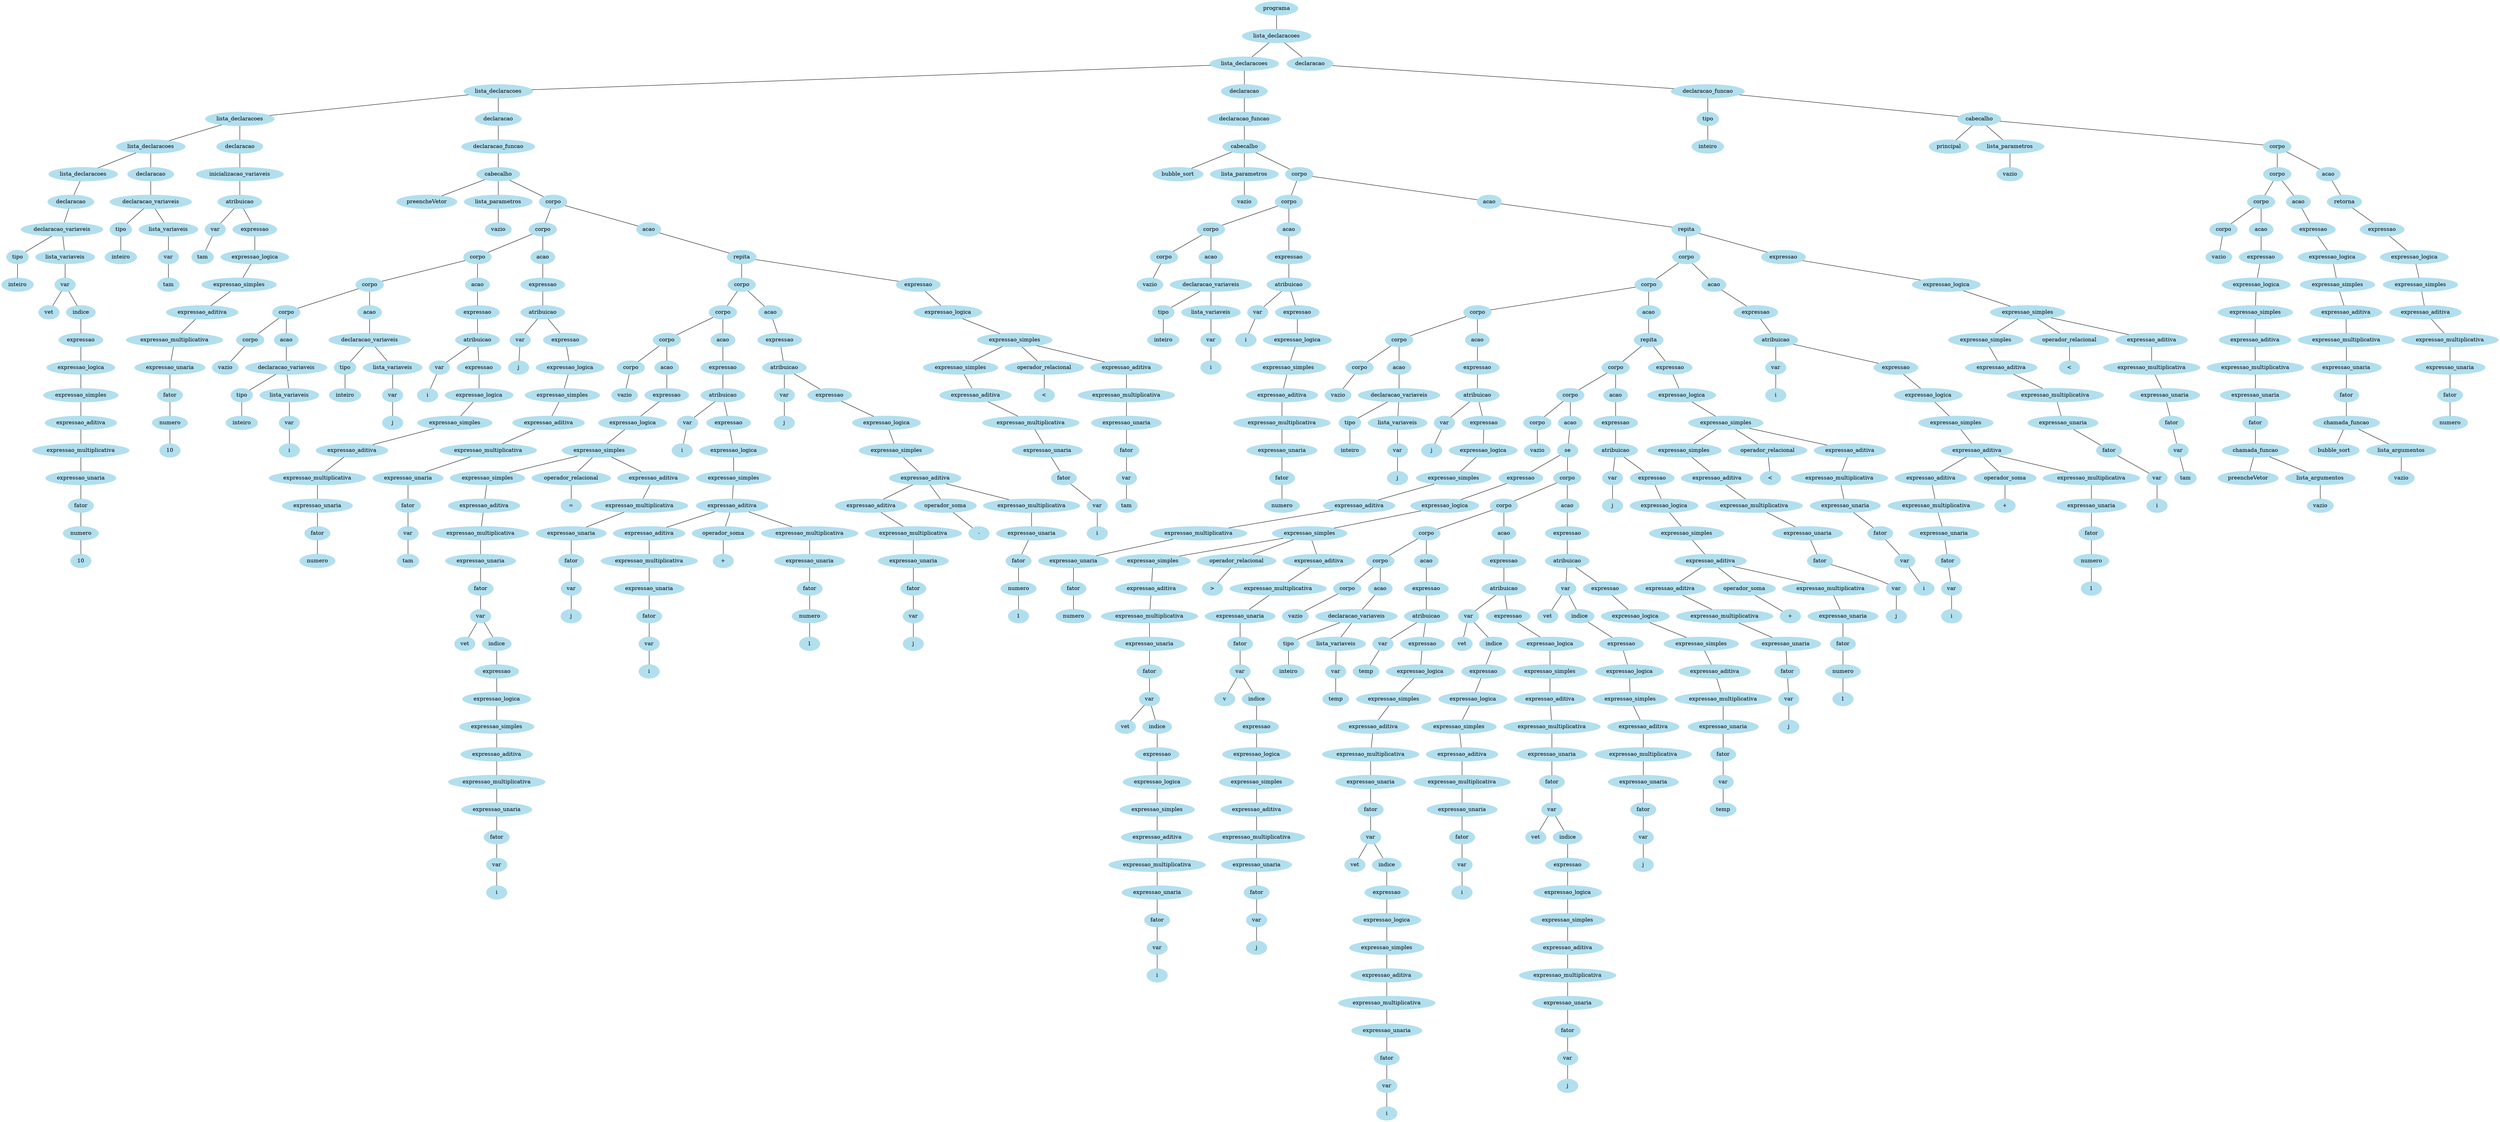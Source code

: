 strict graph G {
	node [color=lightblue2 style=filled]
	58071056 [label=programa]
	58133392 [label=lista_declaracoes]
	58071056 -- 58133392
	58133392 [label=lista_declaracoes]
	58072368 [label=lista_declaracoes]
	58133392 -- 58072368
	58072368 [label=lista_declaracoes]
	57978576 [label=lista_declaracoes]
	58072368 -- 57978576
	57978576 [label=lista_declaracoes]
	57976272 [label=lista_declaracoes]
	57978576 -- 57976272
	57976272 [label=lista_declaracoes]
	57976880 [label=lista_declaracoes]
	57976272 -- 57976880
	57976880 [label=lista_declaracoes]
	57976528 [label=lista_declaracoes]
	57976880 -- 57976528
	57976528 [label=lista_declaracoes]
	57582896 [label=declaracao]
	57976528 -- 57582896
	57582896 [label=declaracao]
	57976624 [label=declaracao_variaveis]
	57582896 -- 57976624
	57976624 [label=declaracao_variaveis]
	56146576 [label=tipo]
	57976624 -- 56146576
	1722775208 [label=inteiro]
	56146576 -- 1722775208
	56146576 [label=tipo]
	57976080 [label=lista_variaveis]
	57976624 -- 57976080
	57976080 [label=lista_variaveis]
	57976176 [label=var]
	57976080 -- 57976176
	1741196009 [label=vet]
	57976176 -- 1741196009
	57976176 [label=var]
	57976464 [label=indice]
	57976176 -- 57976464
	57976464 [label=indice]
	57976432 [label=expressao]
	57976464 -- 57976432
	57976432 [label=expressao]
	57976400 [label=expressao_logica]
	57976432 -- 57976400
	57976400 [label=expressao_logica]
	57976368 [label=expressao_simples]
	57976400 -- 57976368
	57976368 [label=expressao_simples]
	57976336 [label=expressao_aditiva]
	57976368 -- 57976336
	57976336 [label=expressao_aditiva]
	57976304 [label=expressao_multiplicativa]
	57976336 -- 57976304
	57976304 [label=expressao_multiplicativa]
	57976208 [label=expressao_unaria]
	57976304 -- 57976208
	57976208 [label=expressao_unaria]
	57976240 [label=fator]
	57976208 -- 57976240
	57976240 [label=fator]
	57582864 [label=numero]
	57976240 -- 57582864
	176222673618 [label=10]
	57582864 -- 176222673618
	57582864 [label=numero]
	57975984 [label=declaracao]
	57976880 -- 57975984
	57975984 [label=declaracao]
	57976720 [label=declaracao_variaveis]
	57975984 -- 57976720
	57976720 [label=declaracao_variaveis]
	57976144 [label=tipo]
	57976720 -- 57976144
	1741075927 [label=inteiro]
	57976144 -- 1741075927
	57976144 [label=tipo]
	57976656 [label=lista_variaveis]
	57976720 -- 57976656
	57976656 [label=lista_variaveis]
	57976592 [label=var]
	57976656 -- 57976592
	1741081288 [label=tam]
	57976592 -- 1741081288
	57976592 [label=var]
	57977296 [label=declaracao]
	57976272 -- 57977296
	57977296 [label=declaracao]
	57976816 [label=inicializacao_variaveis]
	57977296 -- 57976816
	57976816 [label=inicializacao_variaveis]
	57976976 [label=atribuicao]
	57976816 -- 57976976
	57976976 [label=atribuicao]
	57976048 [label=var]
	57976976 -- 57976048
	1741077607 [label=tam]
	57976048 -- 1741077607
	57976048 [label=var]
	57977200 [label=expressao]
	57976976 -- 57977200
	57977200 [label=expressao]
	57977168 [label=expressao_logica]
	57977200 -- 57977168
	57977168 [label=expressao_logica]
	57977136 [label=expressao_simples]
	57977168 -- 57977136
	57977136 [label=expressao_simples]
	57977072 [label=expressao_aditiva]
	57977136 -- 57977072
	57977072 [label=expressao_aditiva]
	57977040 [label=expressao_multiplicativa]
	57977072 -- 57977040
	57977040 [label=expressao_multiplicativa]
	57977008 [label=expressao_unaria]
	57977040 -- 57977008
	57977008 [label=expressao_unaria]
	57976944 [label=fator]
	57977008 -- 57976944
	57976944 [label=fator]
	57976848 [label=numero]
	57976944 -- 57976848
	176264493614 [label=10]
	57976848 -- 176264493614
	57976848 [label=numero]
	57977424 [label=declaracao]
	57978576 -- 57977424
	57977424 [label=declaracao]
	57977104 [label=declaracao_funcao]
	57977424 -- 57977104
	57977104 [label=declaracao_funcao]
	57978480 [label=cabecalho]
	57977104 -- 57978480
	1740341365 [label=preencheVetor]
	57978480 -- 1740341365
	57978480 [label=cabecalho]
	57976752 [label=lista_parametros]
	57978480 -- 57976752
	57976752 [label=lista_parametros]
	57976496 [label=vazio]
	57976752 -- 57976496
	57976496 [label=vazio]
	58071760 [label=corpo]
	57978480 -- 58071760
	58071760 [label=corpo]
	57978832 [label=corpo]
	58071760 -- 57978832
	57978832 [label=corpo]
	57978416 [label=corpo]
	57978832 -- 57978416
	57978416 [label=corpo]
	57977968 [label=corpo]
	57978416 -- 57977968
	57977968 [label=corpo]
	57977776 [label=corpo]
	57977968 -- 57977776
	57977776 [label=corpo]
	57977264 [label=corpo]
	57977776 -- 57977264
	57977264 [label=corpo]
	57977552 [label=vazio]
	57977264 -- 57977552
	57977552 [label=vazio]
	57977616 [label=acao]
	57977776 -- 57977616
	57977616 [label=acao]
	57977360 [label=declaracao_variaveis]
	57977616 -- 57977360
	57977360 [label=declaracao_variaveis]
	57977456 [label=tipo]
	57977360 -- 57977456
	17414719213 [label=inteiro]
	57977456 -- 17414719213
	57977456 [label=tipo]
	57977392 [label=lista_variaveis]
	57977360 -- 57977392
	57977392 [label=lista_variaveis]
	57977520 [label=var]
	57977392 -- 57977520
	16856823214 [label=i]
	57977520 -- 16856823214
	57977520 [label=var]
	57977744 [label=acao]
	57977968 -- 57977744
	57977744 [label=acao]
	57977808 [label=declaracao_variaveis]
	57977744 -- 57977808
	57977808 [label=declaracao_variaveis]
	57977584 [label=tipo]
	57977808 -- 57977584
	17414743212 [label=inteiro]
	57977584 -- 17414743212
	57977584 [label=tipo]
	57977872 [label=lista_variaveis]
	57977808 -- 57977872
	57977872 [label=lista_variaveis]
	57977712 [label=var]
	57977872 -- 57977712
	17146187213 [label=j]
	57977712 -- 17146187213
	57977712 [label=var]
	57978384 [label=acao]
	57978416 -- 57978384
	57978384 [label=acao]
	57977904 [label=expressao]
	57978384 -- 57977904
	57977904 [label=expressao]
	57978320 [label=atribuicao]
	57977904 -- 57978320
	57978320 [label=atribuicao]
	57977648 [label=var]
	57978320 -- 57977648
	16856784012 [label=i]
	57977648 -- 16856784012
	57977648 [label=var]
	57978288 [label=expressao]
	57978320 -- 57978288
	57978288 [label=expressao]
	57978256 [label=expressao_logica]
	57978288 -- 57978256
	57978256 [label=expressao_logica]
	57978224 [label=expressao_simples]
	57978256 -- 57978224
	57978224 [label=expressao_simples]
	57978192 [label=expressao_aditiva]
	57978224 -- 57978192
	57978192 [label=expressao_aditiva]
	57978128 [label=expressao_multiplicativa]
	57978192 -- 57978128
	57978128 [label=expressao_multiplicativa]
	57978000 [label=expressao_unaria]
	57978128 -- 57978000
	57978000 [label=expressao_unaria]
	57978096 [label=fator]
	57978000 -- 57978096
	57978096 [label=fator]
	57977936 [label=numero]
	57978096 -- 57977936
	57977936 [label=numero]
	57978864 [label=acao]
	57978832 -- 57978864
	57978864 [label=acao]
	57978352 [label=expressao]
	57978864 -- 57978352
	57978352 [label=expressao]
	57978800 [label=atribuicao]
	57978352 -- 57978800
	57978800 [label=atribuicao]
	57977840 [label=var]
	57978800 -- 57977840
	17146192011 [label=j]
	57977840 -- 17146192011
	57977840 [label=var]
	57978768 [label=expressao]
	57978800 -- 57978768
	57978768 [label=expressao]
	57978736 [label=expressao_logica]
	57978768 -- 57978736
	57978736 [label=expressao_logica]
	57978704 [label=expressao_simples]
	57978736 -- 57978704
	57978704 [label=expressao_simples]
	57978672 [label=expressao_aditiva]
	57978704 -- 57978672
	57978672 [label=expressao_aditiva]
	57978640 [label=expressao_multiplicativa]
	57978672 -- 57978640
	57978640 [label=expressao_multiplicativa]
	57978032 [label=expressao_unaria]
	57978640 -- 57978032
	57978032 [label=expressao_unaria]
	57978512 [label=fator]
	57978032 -- 57978512
	57978512 [label=fator]
	57978160 [label=var]
	57978512 -- 57978160
	17414943218 [label=tam]
	57978160 -- 17414943218
	57978160 [label=var]
	57978608 [label=acao]
	58071760 -- 57978608
	57978608 [label=acao]
	58071824 [label=repita]
	57978608 -- 58071824
	58071824 [label=repita]
	58071248 [label=corpo]
	58071824 -- 58071248
	58071248 [label=corpo]
	58070640 [label=corpo]
	58071248 -- 58070640
	58070640 [label=corpo]
	58069680 [label=corpo]
	58070640 -- 58069680
	58069680 [label=corpo]
	57978448 [label=corpo]
	58069680 -- 57978448
	57978448 [label=corpo]
	57978064 [label=vazio]
	57978448 -- 57978064
	57978064 [label=vazio]
	58069968 [label=acao]
	58069680 -- 58069968
	58069968 [label=acao]
	58069936 [label=expressao]
	58069968 -- 58069936
	58069936 [label=expressao]
	58069648 [label=expressao_logica]
	58069936 -- 58069648
	58069648 [label=expressao_logica]
	58069872 [label=expressao_simples]
	58069648 -- 58069872
	58069872 [label=expressao_simples]
	58069264 [label=expressao_simples]
	58069872 -- 58069264
	58069264 [label=expressao_simples]
	58069520 [label=expressao_aditiva]
	58069264 -- 58069520
	58069520 [label=expressao_aditiva]
	58069488 [label=expressao_multiplicativa]
	58069520 -- 58069488
	58069488 [label=expressao_multiplicativa]
	58069584 [label=expressao_unaria]
	58069488 -- 58069584
	58069584 [label=expressao_unaria]
	58069104 [label=fator]
	58069584 -- 58069104
	58069104 [label=fator]
	58069200 [label=var]
	58069104 -- 58069200
	17433108021 [label=vet]
	58069200 -- 17433108021
	58069200 [label=var]
	58069456 [label=indice]
	58069200 -- 58069456
	58069456 [label=indice]
	58069424 [label=expressao]
	58069456 -- 58069424
	58069424 [label=expressao]
	58069392 [label=expressao_logica]
	58069424 -- 58069392
	58069392 [label=expressao_logica]
	58069360 [label=expressao_simples]
	58069392 -- 58069360
	58069360 [label=expressao_simples]
	58069328 [label=expressao_aditiva]
	58069360 -- 58069328
	58069328 [label=expressao_aditiva]
	58069296 [label=expressao_multiplicativa]
	58069328 -- 58069296
	58069296 [label=expressao_multiplicativa]
	58069168 [label=expressao_unaria]
	58069296 -- 58069168
	58069168 [label=expressao_unaria]
	58069232 [label=fator]
	58069168 -- 58069232
	58069232 [label=fator]
	58069040 [label=var]
	58069232 -- 58069040
	16866099230 [label=i]
	58069040 -- 16866099230
	58069040 [label=var]
	58069616 [label=operador_relacional]
	58069872 -- 58069616
	16886397616 [label="="]
	58069616 -- 16886397616
	58069616 [label=operador_relacional]
	58069840 [label=expressao_aditiva]
	58069872 -- 58069840
	58069840 [label=expressao_aditiva]
	58069776 [label=expressao_multiplicativa]
	58069840 -- 58069776
	58069776 [label=expressao_multiplicativa]
	58069744 [label=expressao_unaria]
	58069776 -- 58069744
	58069744 [label=expressao_unaria]
	58069712 [label=fator]
	58069744 -- 58069712
	58069712 [label=fator]
	58069552 [label=var]
	58069712 -- 58069552
	17155455220 [label=j]
	58069552 -- 17155455220
	58069552 [label=var]
	58070608 [label=acao]
	58070640 -- 58070608
	58070608 [label=acao]
	58070032 [label=expressao]
	58070608 -- 58070032
	58070032 [label=expressao]
	58070320 [label=atribuicao]
	58070032 -- 58070320
	58070320 [label=atribuicao]
	58069136 [label=var]
	58070320 -- 58069136
	16865960814 [label=i]
	58069136 -- 16865960814
	58069136 [label=var]
	58070576 [label=expressao]
	58070320 -- 58070576
	58070576 [label=expressao]
	58070544 [label=expressao_logica]
	58070576 -- 58070544
	58070544 [label=expressao_logica]
	58070288 [label=expressao_simples]
	58070544 -- 58070288
	58070288 [label=expressao_simples]
	58070480 [label=expressao_aditiva]
	58070288 -- 58070480
	58070480 [label=expressao_aditiva]
	58070224 [label=expressao_aditiva]
	58070480 -- 58070224
	58070224 [label=expressao_aditiva]
	58070192 [label=expressao_multiplicativa]
	58070224 -- 58070192
	58070192 [label=expressao_multiplicativa]
	58069904 [label=expressao_unaria]
	58070192 -- 58069904
	58069904 [label=expressao_unaria]
	58070128 [label=fator]
	58069904 -- 58070128
	58070128 [label=fator]
	58069808 [label=var]
	58070128 -- 58069808
	16866116022 [label=i]
	58069808 -- 16866116022
	58069808 [label=var]
	58070256 [label=operador_soma]
	58070480 -- 58070256
	17167695218 [label="+"]
	58070256 -- 17167695218
	58070256 [label=operador_soma]
	58070416 [label=expressao_multiplicativa]
	58070480 -- 58070416
	58070416 [label=expressao_multiplicativa]
	58070384 [label=expressao_unaria]
	58070416 -- 58070384
	58070384 [label=expressao_unaria]
	58070352 [label=fator]
	58070384 -- 58070352
	58070352 [label=fator]
	58070160 [label=numero]
	58070352 -- 58070160
	176273886421 [label=1]
	58070160 -- 176273886421
	58070160 [label=numero]
	58071216 [label=acao]
	58071248 -- 58071216
	58071216 [label=acao]
	58070512 [label=expressao]
	58071216 -- 58070512
	58070512 [label=expressao]
	58070928 [label=atribuicao]
	58070512 -- 58070928
	58070928 [label=atribuicao]
	58070000 [label=var]
	58070928 -- 58070000
	17155440013 [label=j]
	58070000 -- 17155440013
	58070000 [label=var]
	58071184 [label=expressao]
	58070928 -- 58071184
	58071184 [label=expressao]
	58071152 [label=expressao_logica]
	58071184 -- 58071152
	58071152 [label=expressao_logica]
	58070896 [label=expressao_simples]
	58071152 -- 58070896
	58070896 [label=expressao_simples]
	58071088 [label=expressao_aditiva]
	58070896 -- 58071088
	58071088 [label=expressao_aditiva]
	58070832 [label=expressao_aditiva]
	58071088 -- 58070832
	58070832 [label=expressao_aditiva]
	58070800 [label=expressao_multiplicativa]
	58070832 -- 58070800
	58070800 [label=expressao_multiplicativa]
	58070064 [label=expressao_unaria]
	58070800 -- 58070064
	58070064 [label=expressao_unaria]
	58070736 [label=fator]
	58070064 -- 58070736
	58070736 [label=fator]
	58070448 [label=var]
	58070736 -- 58070448
	17155552821 [label=j]
	58070448 -- 17155552821
	58070448 [label=var]
	58070864 [label=operador_soma]
	58071088 -- 58070864
	16866196017 [label="-"]
	58070864 -- 16866196017
	58070864 [label=operador_soma]
	58071024 [label=expressao_multiplicativa]
	58071088 -- 58071024
	58071024 [label=expressao_multiplicativa]
	58070992 [label=expressao_unaria]
	58071024 -- 58070992
	58070992 [label=expressao_unaria]
	58070960 [label=fator]
	58070992 -- 58070960
	58070960 [label=fator]
	58070768 [label=numero]
	58070960 -- 58070768
	176273947220 [label=1]
	58070768 -- 176273947220
	58070768 [label=numero]
	58071792 [label=expressao]
	58071824 -- 58071792
	58071792 [label=expressao]
	58071440 [label=expressao_logica]
	58071792 -- 58071440
	58071440 [label=expressao_logica]
	58071728 [label=expressao_simples]
	58071440 -- 58071728
	58071728 [label=expressao_simples]
	58071376 [label=expressao_simples]
	58071728 -- 58071376
	58071376 [label=expressao_simples]
	58071344 [label=expressao_aditiva]
	58071376 -- 58071344
	58071344 [label=expressao_aditiva]
	58070672 [label=expressao_multiplicativa]
	58071344 -- 58070672
	58070672 [label=expressao_multiplicativa]
	58071120 [label=expressao_unaria]
	58070672 -- 58071120
	58071120 [label=expressao_unaria]
	58071280 [label=fator]
	58071120 -- 58071280
	58071280 [label=fator]
	58070096 [label=var]
	58071280 -- 58070096
	16866068817 [label=i]
	58070096 -- 16866068817
	58070096 [label=var]
	58071408 [label=operador_relacional]
	58071728 -- 58071408
	17186840012 [label="<"]
	58071408 -- 17186840012
	58071408 [label=operador_relacional]
	58071696 [label=expressao_aditiva]
	58071728 -- 58071696
	58071696 [label=expressao_aditiva]
	58071664 [label=expressao_multiplicativa]
	58071696 -- 58071664
	58071664 [label=expressao_multiplicativa]
	58071568 [label=expressao_unaria]
	58071664 -- 58071568
	58071568 [label=expressao_unaria]
	58071504 [label=fator]
	58071568 -- 58071504
	58071504 [label=fator]
	58071312 [label=var]
	58071504 -- 58071312
	17433549616 [label=tam]
	58071312 -- 17433549616
	58071312 [label=var]
	58071472 [label=declaracao]
	58072368 -- 58071472
	58071472 [label=declaracao]
	58071888 [label=declaracao_funcao]
	58071472 -- 58071888
	58071888 [label=declaracao_funcao]
	58072304 [label=cabecalho]
	58071888 -- 58072304
	1743319204 [label=bubble_sort]
	58072304 -- 1743319204
	58072304 [label=cabecalho]
	57977232 [label=lista_parametros]
	58072304 -- 57977232
	57977232 [label=lista_parametros]
	57976912 [label=vazio]
	57977232 -- 57976912
	57976912 [label=vazio]
	58133232 [label=corpo]
	58072304 -- 58133232
	58133232 [label=corpo]
	58072688 [label=corpo]
	58133232 -- 58072688
	58072688 [label=corpo]
	58072208 [label=corpo]
	58072688 -- 58072208
	58072208 [label=corpo]
	58071856 [label=corpo]
	58072208 -- 58071856
	58071856 [label=corpo]
	58072016 [label=vazio]
	58071856 -- 58072016
	58072016 [label=vazio]
	58072080 [label=acao]
	58072208 -- 58072080
	58072080 [label=acao]
	58071632 [label=declaracao_variaveis]
	58072080 -- 58071632
	58071632 [label=declaracao_variaveis]
	58071920 [label=tipo]
	58071632 -- 58071920
	17436451210 [label=inteiro]
	58071920 -- 17436451210
	58071920 [label=tipo]
	58071600 [label=lista_variaveis]
	58071632 -- 58071600
	58071600 [label=lista_variaveis]
	58071984 [label=var]
	58071600 -- 58071984
	16869100811 [label=i]
	58071984 -- 16869100811
	58071984 [label=var]
	58072656 [label=acao]
	58072688 -- 58072656
	58072656 [label=acao]
	58072144 [label=expressao]
	58072656 -- 58072144
	58072144 [label=expressao]
	58072592 [label=atribuicao]
	58072144 -- 58072592
	58072592 [label=atribuicao]
	58072048 [label=var]
	58072592 -- 58072048
	16869111210 [label=i]
	58072048 -- 16869111210
	58072048 [label=var]
	58072560 [label=expressao]
	58072592 -- 58072560
	58072560 [label=expressao]
	58072528 [label=expressao_logica]
	58072560 -- 58072528
	58072528 [label=expressao_logica]
	58072496 [label=expressao_simples]
	58072528 -- 58072496
	58072496 [label=expressao_simples]
	58072464 [label=expressao_aditiva]
	58072496 -- 58072464
	58072464 [label=expressao_aditiva]
	58072432 [label=expressao_multiplicativa]
	58072464 -- 58072432
	58072432 [label=expressao_multiplicativa]
	58072240 [label=expressao_unaria]
	58072432 -- 58072240
	58072240 [label=expressao_unaria]
	58072336 [label=fator]
	58072240 -- 58072336
	58072336 [label=fator]
	58072176 [label=numero]
	58072336 -- 58072176
	58072176 [label=numero]
	58072400 [label=acao]
	58133232 -- 58072400
	58072400 [label=acao]
	58133296 [label=repita]
	58072400 -- 58133296
	58133296 [label=repita]
	58132720 [label=corpo]
	58133296 -- 58132720
	58132720 [label=corpo]
	58132080 [label=corpo]
	58132720 -- 58132080
	58132080 [label=corpo]
	58118576 [label=corpo]
	58132080 -- 58118576
	58118576 [label=corpo]
	58073008 [label=corpo]
	58118576 -- 58073008
	58073008 [label=corpo]
	58072272 [label=corpo]
	58073008 -- 58072272
	58072272 [label=corpo]
	58072112 [label=vazio]
	58072272 -- 58072112
	58072112 [label=vazio]
	58072816 [label=acao]
	58073008 -- 58072816
	58072816 [label=acao]
	58072880 [label=declaracao_variaveis]
	58072816 -- 58072880
	58072880 [label=declaracao_variaveis]
	58072624 [label=tipo]
	58072880 -- 58072624
	17436626414 [label=inteiro]
	58072624 -- 17436626414
	58072624 [label=tipo]
	58072912 [label=lista_variaveis]
	58072880 -- 58072912
	58072912 [label=lista_variaveis]
	58072752 [label=var]
	58072912 -- 58072752
	17158578415 [label=j]
	58072752 -- 17158578415
	58072752 [label=var]
	58118544 [label=acao]
	58118576 -- 58118544
	58118544 [label=acao]
	58072944 [label=expressao]
	58118544 -- 58072944
	58072944 [label=expressao]
	58118480 [label=atribuicao]
	58072944 -- 58118480
	58118480 [label=atribuicao]
	58072784 [label=var]
	58118480 -- 58072784
	17158593614 [label=j]
	58072784 -- 17158593614
	58072784 [label=var]
	58118448 [label=expressao]
	58118480 -- 58118448
	58118448 [label=expressao]
	58118416 [label=expressao_logica]
	58118448 -- 58118416
	58118416 [label=expressao_logica]
	58118384 [label=expressao_simples]
	58118416 -- 58118384
	58118384 [label=expressao_simples]
	58118352 [label=expressao_aditiva]
	58118384 -- 58118352
	58118352 [label=expressao_aditiva]
	58118320 [label=expressao_multiplicativa]
	58118352 -- 58118320
	58118320 [label=expressao_multiplicativa]
	58073040 [label=expressao_unaria]
	58118320 -- 58073040
	58073040 [label=expressao_unaria]
	58118224 [label=fator]
	58073040 -- 58118224
	58118224 [label=fator]
	58072976 [label=numero]
	58118224 -- 58072976
	58072976 [label=numero]
	58118288 [label=acao]
	58132080 -- 58118288
	58118288 [label=acao]
	58132144 [label=repita]
	58118288 -- 58132144
	58132144 [label=repita]
	58131632 [label=corpo]
	58132144 -- 58131632
	58131632 [label=corpo]
	58119280 [label=corpo]
	58131632 -- 58119280
	58119280 [label=corpo]
	58073072 [label=corpo]
	58119280 -- 58073072
	58073072 [label=corpo]
	58072848 [label=vazio]
	58073072 -- 58072848
	58072848 [label=vazio]
	58118640 [label=acao]
	58119280 -- 58118640
	58118640 [label=acao]
	58121456 [label=se]
	58118640 -- 58121456
	58121456 [label=se]
	58119824 [label=expressao]
	58121456 -- 58119824
	58119824 [label=expressao]
	58119248 [label=expressao_logica]
	58119824 -- 58119248
	58119248 [label=expressao_logica]
	58119440 [label=expressao_simples]
	58119248 -- 58119440
	58119440 [label=expressao_simples]
	58118864 [label=expressao_simples]
	58119440 -- 58118864
	58118864 [label=expressao_simples]
	58119120 [label=expressao_aditiva]
	58118864 -- 58119120
	58119120 [label=expressao_aditiva]
	58119088 [label=expressao_multiplicativa]
	58119120 -- 58119088
	58119088 [label=expressao_multiplicativa]
	58119184 [label=expressao_unaria]
	58119088 -- 58119184
	58119184 [label=expressao_unaria]
	58118736 [label=fator]
	58119184 -- 58118736
	58118736 [label=fator]
	58118800 [label=var]
	58118736 -- 58118800
	17445944824 [label=vet]
	58118800 -- 17445944824
	58118800 [label=var]
	58119056 [label=indice]
	58118800 -- 58119056
	58119056 [label=indice]
	58119024 [label=expressao]
	58119056 -- 58119024
	58119024 [label=expressao]
	58118992 [label=expressao_logica]
	58119024 -- 58118992
	58118992 [label=expressao_logica]
	58118960 [label=expressao_simples]
	58118992 -- 58118960
	58118960 [label=expressao_simples]
	58118928 [label=expressao_aditiva]
	58118960 -- 58118928
	58118928 [label=expressao_aditiva]
	58118896 [label=expressao_multiplicativa]
	58118928 -- 58118896
	58118896 [label=expressao_multiplicativa]
	58118704 [label=expressao_unaria]
	58118896 -- 58118704
	58118704 [label=expressao_unaria]
	58118832 [label=fator]
	58118704 -- 58118832
	58118832 [label=fator]
	58118512 [label=var]
	58118832 -- 58118512
	16873937633 [label=i]
	58118512 -- 16873937633
	58118512 [label=var]
	58119216 [label=operador_relacional]
	58119440 -- 58119216
	17194547219 [label=">"]
	58119216 -- 17194547219
	58119216 [label=operador_relacional]
	58119696 [label=expressao_aditiva]
	58119440 -- 58119696
	58119696 [label=expressao_aditiva]
	58119664 [label=expressao_multiplicativa]
	58119696 -- 58119664
	58119664 [label=expressao_multiplicativa]
	58119760 [label=expressao_unaria]
	58119664 -- 58119760
	58119760 [label=expressao_unaria]
	58119312 [label=fator]
	58119760 -- 58119312
	58119312 [label=fator]
	58119376 [label=var]
	58119312 -- 58119376
	16883575223 [label=v]
	58119376 -- 16883575223
	58119376 [label=var]
	58119632 [label=indice]
	58119376 -- 58119632
	58119632 [label=indice]
	58119600 [label=expressao]
	58119632 -- 58119600
	58119600 [label=expressao]
	58119568 [label=expressao_logica]
	58119600 -- 58119568
	58119568 [label=expressao_logica]
	58119536 [label=expressao_simples]
	58119568 -- 58119536
	58119536 [label=expressao_simples]
	58119504 [label=expressao_aditiva]
	58119536 -- 58119504
	58119504 [label=expressao_aditiva]
	58119472 [label=expressao_multiplicativa]
	58119504 -- 58119472
	58119472 [label=expressao_multiplicativa]
	58119344 [label=expressao_unaria]
	58119472 -- 58119344
	58119344 [label=expressao_unaria]
	58119408 [label=fator]
	58119344 -- 58119408
	58119408 [label=fator]
	58119152 [label=var]
	58119408 -- 58119152
	17163382432 [label=j]
	58119152 -- 17163382432
	58119152 [label=var]
	58131120 [label=corpo]
	58121456 -- 58131120
	58131120 [label=corpo]
	58122128 [label=corpo]
	58131120 -- 58122128
	58122128 [label=corpo]
	58121072 [label=corpo]
	58122128 -- 58121072
	58121072 [label=corpo]
	58120272 [label=corpo]
	58121072 -- 58120272
	58120272 [label=corpo]
	58119856 [label=corpo]
	58120272 -- 58119856
	58119856 [label=corpo]
	58119952 [label=vazio]
	58119856 -- 58119952
	58119952 [label=vazio]
	58120016 [label=acao]
	58120272 -- 58120016
	58120016 [label=acao]
	58120080 [label=declaracao_variaveis]
	58120016 -- 58120080
	58120080 [label=declaracao_variaveis]
	58119792 [label=tipo]
	58120080 -- 58119792
	17446128022 [label=inteiro]
	58119792 -- 17446128022
	58119792 [label=tipo]
	58120112 [label=lista_variaveis]
	58120080 -- 58120112
	58120112 [label=lista_variaveis]
	58119920 [label=var]
	58120112 -- 58119920
	17446174423 [label=temp]
	58119920 -- 17446174423
	58119920 [label=var]
	58121040 [label=acao]
	58121072 -- 58121040
	58121040 [label=acao]
	58120240 [label=expressao]
	58121040 -- 58120240
	58120240 [label=expressao]
	58120976 [label=atribuicao]
	58120240 -- 58120976
	58120976 [label=atribuicao]
	58119984 [label=var]
	58120976 -- 58119984
	17446204022 [label=temp]
	58119984 -- 17446204022
	58119984 [label=var]
	58120944 [label=expressao]
	58120976 -- 58120944
	58120944 [label=expressao]
	58120912 [label=expressao_logica]
	58120944 -- 58120912
	58120912 [label=expressao_logica]
	58120528 [label=expressao_simples]
	58120912 -- 58120528
	58120528 [label=expressao_simples]
	58120784 [label=expressao_aditiva]
	58120528 -- 58120784
	58120784 [label=expressao_aditiva]
	58120752 [label=expressao_multiplicativa]
	58120784 -- 58120752
	58120752 [label=expressao_multiplicativa]
	58120880 [label=expressao_unaria]
	58120752 -- 58120880
	58120880 [label=expressao_unaria]
	58120400 [label=fator]
	58120880 -- 58120400
	58120400 [label=fator]
	58120464 [label=var]
	58120400 -- 58120464
	17446329629 [label=vet]
	58120464 -- 17446329629
	58120464 [label=var]
	58120720 [label=indice]
	58120464 -- 58120720
	58120720 [label=indice]
	58120688 [label=expressao]
	58120720 -- 58120688
	58120688 [label=expressao]
	58120656 [label=expressao_logica]
	58120688 -- 58120656
	58120656 [label=expressao_logica]
	58120624 [label=expressao_simples]
	58120656 -- 58120624
	58120624 [label=expressao_simples]
	58120592 [label=expressao_aditiva]
	58120624 -- 58120592
	58120592 [label=expressao_aditiva]
	58120560 [label=expressao_multiplicativa]
	58120592 -- 58120560
	58120560 [label=expressao_multiplicativa]
	58120304 [label=expressao_unaria]
	58120560 -- 58120304
	58120304 [label=expressao_unaria]
	58120496 [label=fator]
	58120304 -- 58120496
	58120496 [label=fator]
	58120208 [label=var]
	58120496 -- 58120208
	16874151238 [label=i]
	58120208 -- 16874151238
	58120208 [label=var]
	58122096 [label=acao]
	58122128 -- 58122096
	58122096 [label=acao]
	58121488 [label=expressao]
	58122096 -- 58121488
	58121488 [label=expressao]
	58122032 [label=atribuicao]
	58121488 -- 58122032
	58122032 [label=atribuicao]
	58121104 [label=var]
	58122032 -- 58121104
	17446368021 [label=vet]
	58121104 -- 17446368021
	58121104 [label=var]
	58121328 [label=indice]
	58121104 -- 58121328
	58121328 [label=indice]
	58121296 [label=expressao]
	58121328 -- 58121296
	58121296 [label=expressao]
	58121264 [label=expressao_logica]
	58121296 -- 58121264
	58121264 [label=expressao_logica]
	58121232 [label=expressao_simples]
	58121264 -- 58121232
	58121232 [label=expressao_simples]
	58121200 [label=expressao_aditiva]
	58121232 -- 58121200
	58121200 [label=expressao_aditiva]
	58120336 [label=expressao_multiplicativa]
	58121200 -- 58120336
	58120336 [label=expressao_multiplicativa]
	58121008 [label=expressao_unaria]
	58120336 -- 58121008
	58121008 [label=expressao_unaria]
	58121136 [label=fator]
	58121008 -- 58121136
	58121136 [label=fator]
	58120048 [label=var]
	58121136 -- 58120048
	16874083230 [label=i]
	58120048 -- 16874083230
	58120048 [label=var]
	58122000 [label=expressao]
	58122032 -- 58122000
	58122000 [label=expressao]
	58121968 [label=expressao_logica]
	58122000 -- 58121968
	58121968 [label=expressao_logica]
	58121616 [label=expressao_simples]
	58121968 -- 58121616
	58121616 [label=expressao_simples]
	58121840 [label=expressao_aditiva]
	58121616 -- 58121840
	58121840 [label=expressao_aditiva]
	58121808 [label=expressao_multiplicativa]
	58121840 -- 58121808
	58121808 [label=expressao_multiplicativa]
	58121936 [label=expressao_unaria]
	58121808 -- 58121936
	58121936 [label=expressao_unaria]
	58121168 [label=fator]
	58121936 -- 58121168
	58121168 [label=fator]
	58121552 [label=var]
	58121168 -- 58121552
	17446539228 [label=vet]
	58121552 -- 17446539228
	58121552 [label=var]
	58121776 [label=indice]
	58121552 -- 58121776
	58121776 [label=indice]
	58121744 [label=expressao]
	58121776 -- 58121744
	58121744 [label=expressao]
	58121712 [label=expressao_logica]
	58121744 -- 58121712
	58121712 [label=expressao_logica]
	58121680 [label=expressao_simples]
	58121712 -- 58121680
	58121680 [label=expressao_simples]
	58121648 [label=expressao_aditiva]
	58121680 -- 58121648
	58121648 [label=expressao_aditiva]
	58121392 [label=expressao_multiplicativa]
	58121648 -- 58121392
	58121392 [label=expressao_multiplicativa]
	58121360 [label=expressao_unaria]
	58121392 -- 58121360
	58121360 [label=expressao_unaria]
	58121584 [label=fator]
	58121360 -- 58121584
	58121584 [label=fator]
	58120848 [label=var]
	58121584 -- 58120848
	17163576037 [label=j]
	58120848 -- 17163576037
	58120848 [label=var]
	58131088 [label=acao]
	58131120 -- 58131088
	58131088 [label=acao]
	58130768 [label=expressao]
	58131088 -- 58130768
	58130768 [label=expressao]
	58131024 [label=atribuicao]
	58130768 -- 58131024
	58131024 [label=atribuicao]
	58122160 [label=var]
	58131024 -- 58122160
	17446535220 [label=vet]
	58122160 -- 17446535220
	58122160 [label=var]
	58130608 [label=indice]
	58122160 -- 58130608
	58130608 [label=indice]
	58130576 [label=expressao]
	58130608 -- 58130576
	58130576 [label=expressao]
	58130544 [label=expressao_logica]
	58130576 -- 58130544
	58130544 [label=expressao_logica]
	58130512 [label=expressao_simples]
	58130544 -- 58130512
	58130512 [label=expressao_simples]
	58130480 [label=expressao_aditiva]
	58130512 -- 58130480
	58130480 [label=expressao_aditiva]
	58121424 [label=expressao_multiplicativa]
	58130480 -- 58121424
	58121424 [label=expressao_multiplicativa]
	58122064 [label=expressao_unaria]
	58121424 -- 58122064
	58122064 [label=expressao_unaria]
	58122192 [label=fator]
	58122064 -- 58122192
	58122192 [label=fator]
	58120368 [label=var]
	58122192 -- 58120368
	17163468029 [label=j]
	58120368 -- 17163468029
	58120368 [label=var]
	58130992 [label=expressao]
	58131024 -- 58130992
	58130992 [label=expressao]
	58130960 [label=expressao_logica]
	58130992 -- 58130960
	58130960 [label=expressao_logica]
	58130928 [label=expressao_simples]
	58130960 -- 58130928
	58130928 [label=expressao_simples]
	58130896 [label=expressao_aditiva]
	58130928 -- 58130896
	58130896 [label=expressao_aditiva]
	58130672 [label=expressao_multiplicativa]
	58130896 -- 58130672
	58130672 [label=expressao_multiplicativa]
	58122224 [label=expressao_unaria]
	58130672 -- 58122224
	58122224 [label=expressao_unaria]
	58130640 [label=fator]
	58122224 -- 58130640
	58130640 [label=fator]
	58121904 [label=var]
	58130640 -- 58121904
	17447494427 [label=temp]
	58121904 -- 17447494427
	58121904 [label=var]
	58131600 [label=acao]
	58131632 -- 58131600
	58131600 [label=acao]
	58119728 [label=expressao]
	58131600 -- 58119728
	58119728 [label=expressao]
	58131312 [label=atribuicao]
	58119728 -- 58131312
	58131312 [label=atribuicao]
	58118672 [label=var]
	58131312 -- 58118672
	17163202416 [label=j]
	58118672 -- 17163202416
	58118672 [label=var]
	58131568 [label=expressao]
	58131312 -- 58131568
	58131568 [label=expressao]
	58131536 [label=expressao_logica]
	58131568 -- 58131536
	58131536 [label=expressao_logica]
	58131280 [label=expressao_simples]
	58131536 -- 58131280
	58131280 [label=expressao_simples]
	58131472 [label=expressao_aditiva]
	58131280 -- 58131472
	58131472 [label=expressao_aditiva]
	58131216 [label=expressao_aditiva]
	58131472 -- 58131216
	58131216 [label=expressao_aditiva]
	58131152 [label=expressao_multiplicativa]
	58131216 -- 58131152
	58131152 [label=expressao_multiplicativa]
	58130704 [label=expressao_unaria]
	58131152 -- 58130704
	58130704 [label=expressao_unaria]
	58130864 [label=fator]
	58130704 -- 58130864
	58130864 [label=fator]
	58131184 [label=var]
	58130864 -- 58131184
	17164473624 [label=j]
	58131184 -- 17164473624
	58131184 [label=var]
	58131248 [label=operador_soma]
	58131472 -- 58131248
	17176709620 [label="+"]
	58131248 -- 17176709620
	58131248 [label=operador_soma]
	58131408 [label=expressao_multiplicativa]
	58131472 -- 58131408
	58131408 [label=expressao_multiplicativa]
	58131376 [label=expressao_unaria]
	58131408 -- 58131376
	58131376 [label=expressao_unaria]
	58131344 [label=fator]
	58131376 -- 58131344
	58131344 [label=fator]
	58130832 [label=numero]
	58131344 -- 58130832
	176282844823 [label=1]
	58130832 -- 176282844823
	58130832 [label=numero]
	58132112 [label=expressao]
	58132144 -- 58132112
	58132112 [label=expressao]
	58131824 [label=expressao_logica]
	58132112 -- 58131824
	58131824 [label=expressao_logica]
	58132048 [label=expressao_simples]
	58131824 -- 58132048
	58132048 [label=expressao_simples]
	58131760 [label=expressao_simples]
	58132048 -- 58131760
	58131760 [label=expressao_simples]
	58131728 [label=expressao_aditiva]
	58131760 -- 58131728
	58131728 [label=expressao_aditiva]
	58131056 [label=expressao_multiplicativa]
	58131728 -- 58131056
	58131056 [label=expressao_multiplicativa]
	58131504 [label=expressao_unaria]
	58131056 -- 58131504
	58131504 [label=expressao_unaria]
	58131664 [label=fator]
	58131504 -- 58131664
	58131664 [label=fator]
	58118608 [label=var]
	58131664 -- 58118608
	17163188020 [label=j]
	58118608 -- 17163188020
	58118608 [label=var]
	58131792 [label=operador_relacional]
	58132048 -- 58131792
	17195765615 [label="<"]
	58131792 -- 17195765615
	58131792 [label=operador_relacional]
	58132016 [label=expressao_aditiva]
	58132048 -- 58132016
	58132016 [label=expressao_aditiva]
	58131952 [label=expressao_multiplicativa]
	58132016 -- 58131952
	58131952 [label=expressao_multiplicativa]
	58131920 [label=expressao_unaria]
	58131952 -- 58131920
	58131920 [label=expressao_unaria]
	58131888 [label=fator]
	58131920 -- 58131888
	58131888 [label=fator]
	58131696 [label=var]
	58131888 -- 58131696
	16875180019 [label=i]
	58131696 -- 16875180019
	58131696 [label=var]
	58132688 [label=acao]
	58132720 -- 58132688
	58132688 [label=acao]
	58130736 [label=expressao]
	58132688 -- 58130736
	58130736 [label=expressao]
	58132400 [label=atribuicao]
	58130736 -- 58132400
	58132400 [label=atribuicao]
	58118192 [label=var]
	58132400 -- 58118192
	16873713612 [label=i]
	58118192 -- 16873713612
	58118192 [label=var]
	58132656 [label=expressao]
	58132400 -- 58132656
	58132656 [label=expressao]
	58132624 [label=expressao_logica]
	58132656 -- 58132624
	58132624 [label=expressao_logica]
	58132368 [label=expressao_simples]
	58132624 -- 58132368
	58132368 [label=expressao_simples]
	58132560 [label=expressao_aditiva]
	58132368 -- 58132560
	58132560 [label=expressao_aditiva]
	58132304 [label=expressao_aditiva]
	58132560 -- 58132304
	58132304 [label=expressao_aditiva]
	58132272 [label=expressao_multiplicativa]
	58132304 -- 58132272
	58132272 [label=expressao_multiplicativa]
	58132176 [label=expressao_unaria]
	58132272 -- 58132176
	58132176 [label=expressao_unaria]
	58132208 [label=fator]
	58132176 -- 58132208
	58132208 [label=fator]
	58131984 [label=var]
	58132208 -- 58131984
	16875184820 [label=i]
	58131984 -- 16875184820
	58131984 [label=var]
	58132336 [label=operador_soma]
	58132560 -- 58132336
	17176750416 [label="+"]
	58132336 -- 17176750416
	58132336 [label=operador_soma]
	58132496 [label=expressao_multiplicativa]
	58132560 -- 58132496
	58132496 [label=expressao_multiplicativa]
	58132464 [label=expressao_unaria]
	58132496 -- 58132464
	58132464 [label=expressao_unaria]
	58132432 [label=fator]
	58132464 -- 58132432
	58132432 [label=fator]
	58132240 [label=numero]
	58132432 -- 58132240
	176282925619 [label=1]
	58132240 -- 176282925619
	58132240 [label=numero]
	58133264 [label=expressao]
	58133296 -- 58133264
	58133264 [label=expressao]
	58132912 [label=expressao_logica]
	58133264 -- 58132912
	58132912 [label=expressao_logica]
	58133200 [label=expressao_simples]
	58132912 -- 58133200
	58133200 [label=expressao_simples]
	58132848 [label=expressao_simples]
	58133200 -- 58132848
	58132848 [label=expressao_simples]
	58132816 [label=expressao_aditiva]
	58132848 -- 58132816
	58132816 [label=expressao_aditiva]
	58131440 [label=expressao_multiplicativa]
	58132816 -- 58131440
	58131440 [label=expressao_multiplicativa]
	58132592 [label=expressao_unaria]
	58131440 -- 58132592
	58132592 [label=expressao_unaria]
	58132752 [label=fator]
	58132592 -- 58132752
	58132752 [label=fator]
	58118256 [label=var]
	58132752 -- 58118256
	16873804016 [label=i]
	58118256 -- 16873804016
	58118256 [label=var]
	58132880 [label=operador_relacional]
	58133200 -- 58132880
	17195846411 [label="<"]
	58132880 -- 17195846411
	58132880 [label=operador_relacional]
	58133168 [label=expressao_aditiva]
	58133200 -- 58133168
	58133168 [label=expressao_aditiva]
	58133136 [label=expressao_multiplicativa]
	58133168 -- 58133136
	58133136 [label=expressao_multiplicativa]
	58133040 [label=expressao_unaria]
	58133136 -- 58133040
	58133040 [label=expressao_unaria]
	58132976 [label=fator]
	58133040 -- 58132976
	58132976 [label=fator]
	58132784 [label=var]
	58132976 -- 58132784
	17448699215 [label=tam]
	58132784 -- 17448699215
	58132784 [label=var]
	58133328 [label=declaracao]
	58133392 -- 58133328
	58133328 [label=declaracao]
	58131856 [label=declaracao_funcao]
	58133328 -- 58131856
	58131856 [label=declaracao_funcao]
	57977328 [label=tipo]
	58131856 -- 57977328
	1742643843 [label=inteiro]
	57977328 -- 1742643843
	57977328 [label=tipo]
	58134352 [label=cabecalho]
	58131856 -- 58134352
	1744407603 [label=principal]
	58134352 -- 1744407603
	58134352 [label=cabecalho]
	58133360 [label=lista_parametros]
	58134352 -- 58133360
	58133360 [label=lista_parametros]
	58133424 [label=vazio]
	58133360 -- 58133424
	58133424 [label=vazio]
	58134416 [label=corpo]
	58134352 -- 58134416
	58134416 [label=corpo]
	58134288 [label=corpo]
	58134416 -- 58134288
	58134288 [label=corpo]
	58133872 [label=corpo]
	58134288 -- 58133872
	58133872 [label=corpo]
	58133072 [label=corpo]
	58133872 -- 58133072
	58133072 [label=corpo]
	58133520 [label=vazio]
	58133072 -- 58133520
	58133520 [label=vazio]
	58133840 [label=acao]
	58133872 -- 58133840
	58133840 [label=acao]
	58133808 [label=expressao]
	58133840 -- 58133808
	58133808 [label=expressao]
	58133616 [label=expressao_logica]
	58133808 -- 58133616
	58133616 [label=expressao_logica]
	58133680 [label=expressao_simples]
	58133616 -- 58133680
	58133680 [label=expressao_simples]
	58133104 [label=expressao_aditiva]
	58133680 -- 58133104
	58133104 [label=expressao_aditiva]
	58133744 [label=expressao_multiplicativa]
	58133104 -- 58133744
	58133744 [label=expressao_multiplicativa]
	58133712 [label=expressao_unaria]
	58133744 -- 58133712
	58133712 [label=expressao_unaria]
	58133552 [label=fator]
	58133712 -- 58133552
	58133552 [label=fator]
	58070704 [label=chamada_funcao]
	58133552 -- 58070704
	17444430415 [label=preencheVetor]
	58070704 -- 17444430415
	58070704 [label=chamada_funcao]
	58133488 [label=lista_argumentos]
	58070704 -- 58133488
	58133488 [label=lista_argumentos]
	58133648 [label=vazio]
	58133488 -- 58133648
	58133648 [label=vazio]
	58134256 [label=acao]
	58134288 -- 58134256
	58134256 [label=acao]
	58134224 [label=expressao]
	58134256 -- 58134224
	58134224 [label=expressao]
	58134032 [label=expressao_logica]
	58134224 -- 58134032
	58134032 [label=expressao_logica]
	58134064 [label=expressao_simples]
	58134032 -- 58134064
	58134064 [label=expressao_simples]
	58134000 [label=expressao_aditiva]
	58134064 -- 58134000
	58134000 [label=expressao_aditiva]
	58134192 [label=expressao_multiplicativa]
	58134000 -- 58134192
	58134192 [label=expressao_multiplicativa]
	58134096 [label=expressao_unaria]
	58134192 -- 58134096
	58134096 [label=expressao_unaria]
	58133776 [label=fator]
	58134096 -- 58133776
	58133776 [label=fator]
	58133968 [label=chamada_funcao]
	58133776 -- 58133968
	17450692814 [label=bubble_sort]
	58133968 -- 17450692814
	58133968 [label=chamada_funcao]
	58133904 [label=lista_argumentos]
	58133968 -- 58133904
	58133904 [label=lista_argumentos]
	58133584 [label=vazio]
	58133904 -- 58133584
	58133584 [label=vazio]
	58134160 [label=acao]
	58134416 -- 58134160
	58134160 [label=acao]
	58163344 [label=retorna]
	58134160 -- 58163344
	58163344 [label=retorna]
	58163312 [label=expressao]
	58163344 -- 58163312
	58163312 [label=expressao]
	58163280 [label=expressao_logica]
	58163312 -- 58163280
	58163280 [label=expressao_logica]
	58163248 [label=expressao_simples]
	58163280 -- 58163248
	58163248 [label=expressao_simples]
	58134512 [label=expressao_aditiva]
	58163248 -- 58134512
	58134512 [label=expressao_aditiva]
	58134320 [label=expressao_multiplicativa]
	58134512 -- 58134320
	58134320 [label=expressao_multiplicativa]
	58134384 [label=expressao_unaria]
	58134320 -- 58134384
	58134384 [label=expressao_unaria]
	58134448 [label=fator]
	58134384 -- 58134448
	58134448 [label=fator]
	58133936 [label=numero]
	58134448 -- 58133936
	58133936 [label=numero]
}
